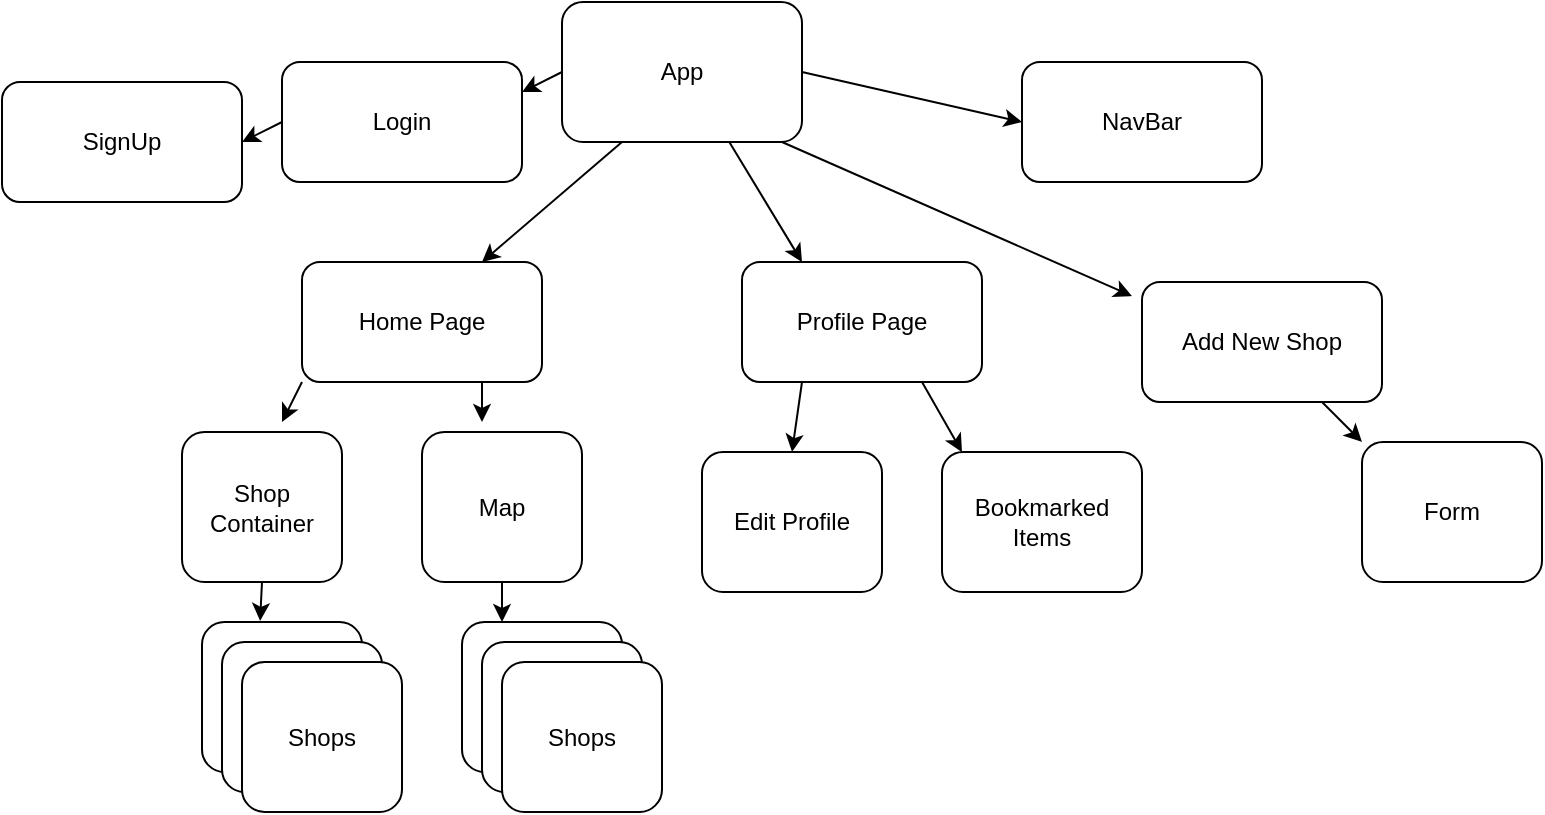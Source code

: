 <mxfile>
    <diagram id="6OP-Xn5rxmY4CVfPLHrH" name="Page-1">
        <mxGraphModel dx="1405" dy="315" grid="1" gridSize="10" guides="1" tooltips="1" connect="1" arrows="1" fold="1" page="1" pageScale="1" pageWidth="850" pageHeight="1100" math="0" shadow="0">
            <root>
                <mxCell id="0"/>
                <mxCell id="1" parent="0"/>
                <mxCell id="9" style="edgeStyle=none;html=1;exitX=0;exitY=0.5;exitDx=0;exitDy=0;entryX=1;entryY=0.25;entryDx=0;entryDy=0;" edge="1" parent="1" source="2" target="3">
                    <mxGeometry relative="1" as="geometry">
                        <mxPoint x="220" y="50" as="targetPoint"/>
                    </mxGeometry>
                </mxCell>
                <mxCell id="23" style="edgeStyle=none;html=1;exitX=1;exitY=0.5;exitDx=0;exitDy=0;entryX=0;entryY=0.5;entryDx=0;entryDy=0;" edge="1" parent="1" source="2" target="5">
                    <mxGeometry relative="1" as="geometry"/>
                </mxCell>
                <mxCell id="24" style="edgeStyle=none;html=1;exitX=0.25;exitY=1;exitDx=0;exitDy=0;entryX=0.75;entryY=0;entryDx=0;entryDy=0;" edge="1" parent="1" source="2" target="6">
                    <mxGeometry relative="1" as="geometry"/>
                </mxCell>
                <mxCell id="25" style="edgeStyle=none;html=1;exitX=0.692;exitY=0.986;exitDx=0;exitDy=0;entryX=0.25;entryY=0;entryDx=0;entryDy=0;exitPerimeter=0;" edge="1" parent="1" source="2" target="7">
                    <mxGeometry relative="1" as="geometry"/>
                </mxCell>
                <mxCell id="26" style="edgeStyle=none;html=1;entryX=-0.042;entryY=0.117;entryDx=0;entryDy=0;entryPerimeter=0;" edge="1" parent="1" target="8">
                    <mxGeometry relative="1" as="geometry">
                        <mxPoint x="340" y="70" as="sourcePoint"/>
                    </mxGeometry>
                </mxCell>
                <mxCell id="2" value="App" style="rounded=1;whiteSpace=wrap;html=1;" vertex="1" parent="1">
                    <mxGeometry x="230" width="120" height="70" as="geometry"/>
                </mxCell>
                <mxCell id="10" style="edgeStyle=none;html=1;exitX=0;exitY=0.5;exitDx=0;exitDy=0;entryX=1;entryY=0.5;entryDx=0;entryDy=0;" edge="1" parent="1" source="3" target="4">
                    <mxGeometry relative="1" as="geometry"/>
                </mxCell>
                <mxCell id="3" value="Login" style="rounded=1;whiteSpace=wrap;html=1;" vertex="1" parent="1">
                    <mxGeometry x="90" y="30" width="120" height="60" as="geometry"/>
                </mxCell>
                <mxCell id="4" value="SignUp" style="rounded=1;whiteSpace=wrap;html=1;" vertex="1" parent="1">
                    <mxGeometry x="-50" y="40" width="120" height="60" as="geometry"/>
                </mxCell>
                <mxCell id="5" value="NavBar" style="rounded=1;whiteSpace=wrap;html=1;" vertex="1" parent="1">
                    <mxGeometry x="460" y="30" width="120" height="60" as="geometry"/>
                </mxCell>
                <mxCell id="47" style="edgeStyle=none;html=1;exitX=0.75;exitY=1;exitDx=0;exitDy=0;" edge="1" parent="1" source="6">
                    <mxGeometry relative="1" as="geometry">
                        <mxPoint x="190" y="210" as="targetPoint"/>
                    </mxGeometry>
                </mxCell>
                <mxCell id="48" style="edgeStyle=none;html=1;exitX=0;exitY=1;exitDx=0;exitDy=0;" edge="1" parent="1" source="6">
                    <mxGeometry relative="1" as="geometry">
                        <mxPoint x="90" y="210" as="targetPoint"/>
                    </mxGeometry>
                </mxCell>
                <mxCell id="6" value="Home Page" style="rounded=1;whiteSpace=wrap;html=1;" vertex="1" parent="1">
                    <mxGeometry x="100" y="130" width="120" height="60" as="geometry"/>
                </mxCell>
                <mxCell id="28" style="edgeStyle=none;html=1;exitX=0.25;exitY=1;exitDx=0;exitDy=0;entryX=0.5;entryY=0;entryDx=0;entryDy=0;" edge="1" parent="1" source="7" target="16">
                    <mxGeometry relative="1" as="geometry"/>
                </mxCell>
                <mxCell id="29" style="edgeStyle=none;html=1;exitX=0.75;exitY=1;exitDx=0;exitDy=0;entryX=0.1;entryY=0;entryDx=0;entryDy=0;entryPerimeter=0;" edge="1" parent="1" source="7" target="17">
                    <mxGeometry relative="1" as="geometry"/>
                </mxCell>
                <mxCell id="7" value="Profile Page" style="rounded=1;whiteSpace=wrap;html=1;" vertex="1" parent="1">
                    <mxGeometry x="320" y="130" width="120" height="60" as="geometry"/>
                </mxCell>
                <mxCell id="22" style="edgeStyle=none;html=1;exitX=0.75;exitY=1;exitDx=0;exitDy=0;entryX=0;entryY=0;entryDx=0;entryDy=0;" edge="1" parent="1" source="8" target="18">
                    <mxGeometry relative="1" as="geometry"/>
                </mxCell>
                <mxCell id="8" value="Add New Shop" style="rounded=1;whiteSpace=wrap;html=1;" vertex="1" parent="1">
                    <mxGeometry x="520" y="140" width="120" height="60" as="geometry"/>
                </mxCell>
                <mxCell id="16" value="Edit Profile" style="rounded=1;whiteSpace=wrap;html=1;" vertex="1" parent="1">
                    <mxGeometry x="300" y="225" width="90" height="70" as="geometry"/>
                </mxCell>
                <mxCell id="17" value="Bookmarked Items" style="rounded=1;whiteSpace=wrap;html=1;" vertex="1" parent="1">
                    <mxGeometry x="420" y="225" width="100" height="70" as="geometry"/>
                </mxCell>
                <mxCell id="18" value="Form" style="rounded=1;whiteSpace=wrap;html=1;" vertex="1" parent="1">
                    <mxGeometry x="630" y="220" width="90" height="70" as="geometry"/>
                </mxCell>
                <mxCell id="46" style="edgeStyle=none;html=1;exitX=0.5;exitY=1;exitDx=0;exitDy=0;entryX=0.363;entryY=-0.007;entryDx=0;entryDy=0;entryPerimeter=0;" edge="1" parent="1" source="31" target="38">
                    <mxGeometry relative="1" as="geometry"/>
                </mxCell>
                <mxCell id="31" value="Shop Container" style="rounded=1;whiteSpace=wrap;html=1;" vertex="1" parent="1">
                    <mxGeometry x="40" y="215" width="80" height="75" as="geometry"/>
                </mxCell>
                <mxCell id="32" value="" style="rounded=1;whiteSpace=wrap;html=1;" vertex="1" parent="1">
                    <mxGeometry x="180" y="310" width="80" height="75" as="geometry"/>
                </mxCell>
                <mxCell id="42" style="edgeStyle=none;html=1;exitX=0.5;exitY=1;exitDx=0;exitDy=0;entryX=0.25;entryY=0;entryDx=0;entryDy=0;" edge="1" parent="1" source="33" target="32">
                    <mxGeometry relative="1" as="geometry"/>
                </mxCell>
                <mxCell id="33" value="Map" style="rounded=1;whiteSpace=wrap;html=1;" vertex="1" parent="1">
                    <mxGeometry x="160" y="215" width="80" height="75" as="geometry"/>
                </mxCell>
                <mxCell id="34" value="" style="rounded=1;whiteSpace=wrap;html=1;" vertex="1" parent="1">
                    <mxGeometry x="190" y="320" width="80" height="75" as="geometry"/>
                </mxCell>
                <mxCell id="35" value="Shops" style="rounded=1;whiteSpace=wrap;html=1;" vertex="1" parent="1">
                    <mxGeometry x="200" y="330" width="80" height="75" as="geometry"/>
                </mxCell>
                <mxCell id="38" value="Shops" style="rounded=1;whiteSpace=wrap;html=1;" vertex="1" parent="1">
                    <mxGeometry x="50" y="310" width="80" height="75" as="geometry"/>
                </mxCell>
                <mxCell id="39" value="Shops" style="rounded=1;whiteSpace=wrap;html=1;" vertex="1" parent="1">
                    <mxGeometry x="60" y="320" width="80" height="75" as="geometry"/>
                </mxCell>
                <mxCell id="40" value="Shops" style="rounded=1;whiteSpace=wrap;html=1;" vertex="1" parent="1">
                    <mxGeometry x="70" y="330" width="80" height="75" as="geometry"/>
                </mxCell>
            </root>
        </mxGraphModel>
    </diagram>
</mxfile>
